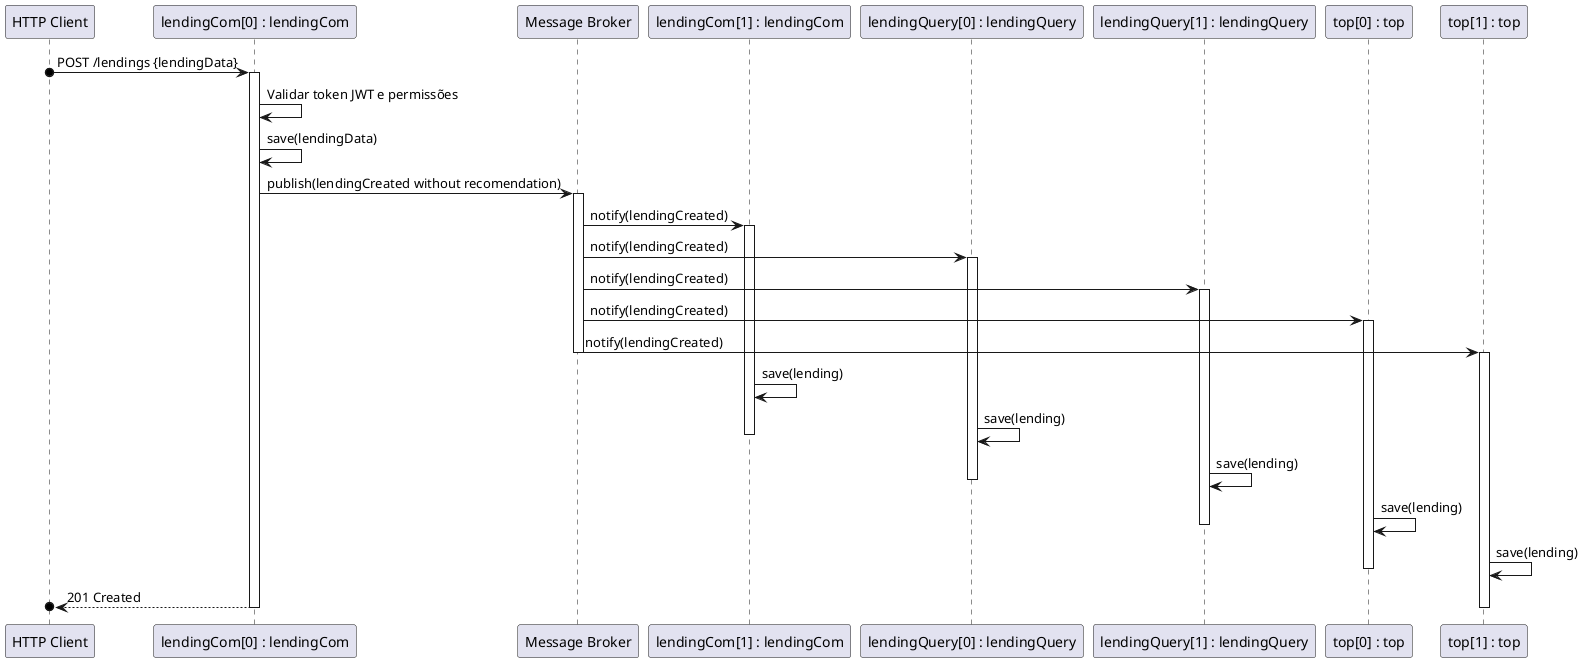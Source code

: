 @startuml
' Definindo os participantes
participant "HTTP Client" as client
participant "lendingCom[0] : lendingCom" as lending0
participant "Message Broker" as mb
participant "lendingCom[1] : lendingCom" as lending1
participant "lendingQuery[0] : lendingQuery" as lending01
participant "lendingQuery[1] : lendingQuery" as lending11
participant "lendingQuery[1] : lendingQuery" as lending11
participant "top[0] : top" as top0
participant "top[1] : top" as top1


' O cliente faz uma requisição para criar um novo leitor
client o-> lending0: POST /lendings {lendingData}
activate lending0

' O lending Service valida o token e permissões localmente
lending0 -> lending0: Validar token JWT e permissões

' Verifica as permissões e cria o leitor
lending0 -> lending0: save(lendingData)

lending0 -> mb: publish(lendingCreated without recomendation)
activate mb

' Replicando dados para a outra instância (espelhamento)
mb -> lending1: notify(lendingCreated)
activate lending1
mb -> lending01: notify(lendingCreated)
activate lending01
mb -> lending11: notify(lendingCreated)
activate lending11
mb -> top0: notify(lendingCreated)
activate top0
mb -> top1: notify(lendingCreated)
deactivate mb

activate top1



lending1 -> lending1: save(lending)
lending01 -> lending01: save(lending)
deactivate lending1
lending11 -> lending11: save(lending)
deactivate lending01
top0 -> top0: save(lending)
deactivate lending11
top1 -> top1: save(lending)
deactivate top0


' Responder ao cliente com sucesso final após a replicação
lending0 -->o client: 201 Created
deactivate top1
deactivate lending0
@enduml
